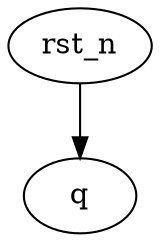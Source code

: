 strict digraph "" {
	q	 [complexity=4,
		importance=0.421052414225,
		rank=0.105263103556];
	rst_n	 [complexity=5,
		importance=0.999999627704,
		rank=0.199999925541];
	rst_n -> q;
}
